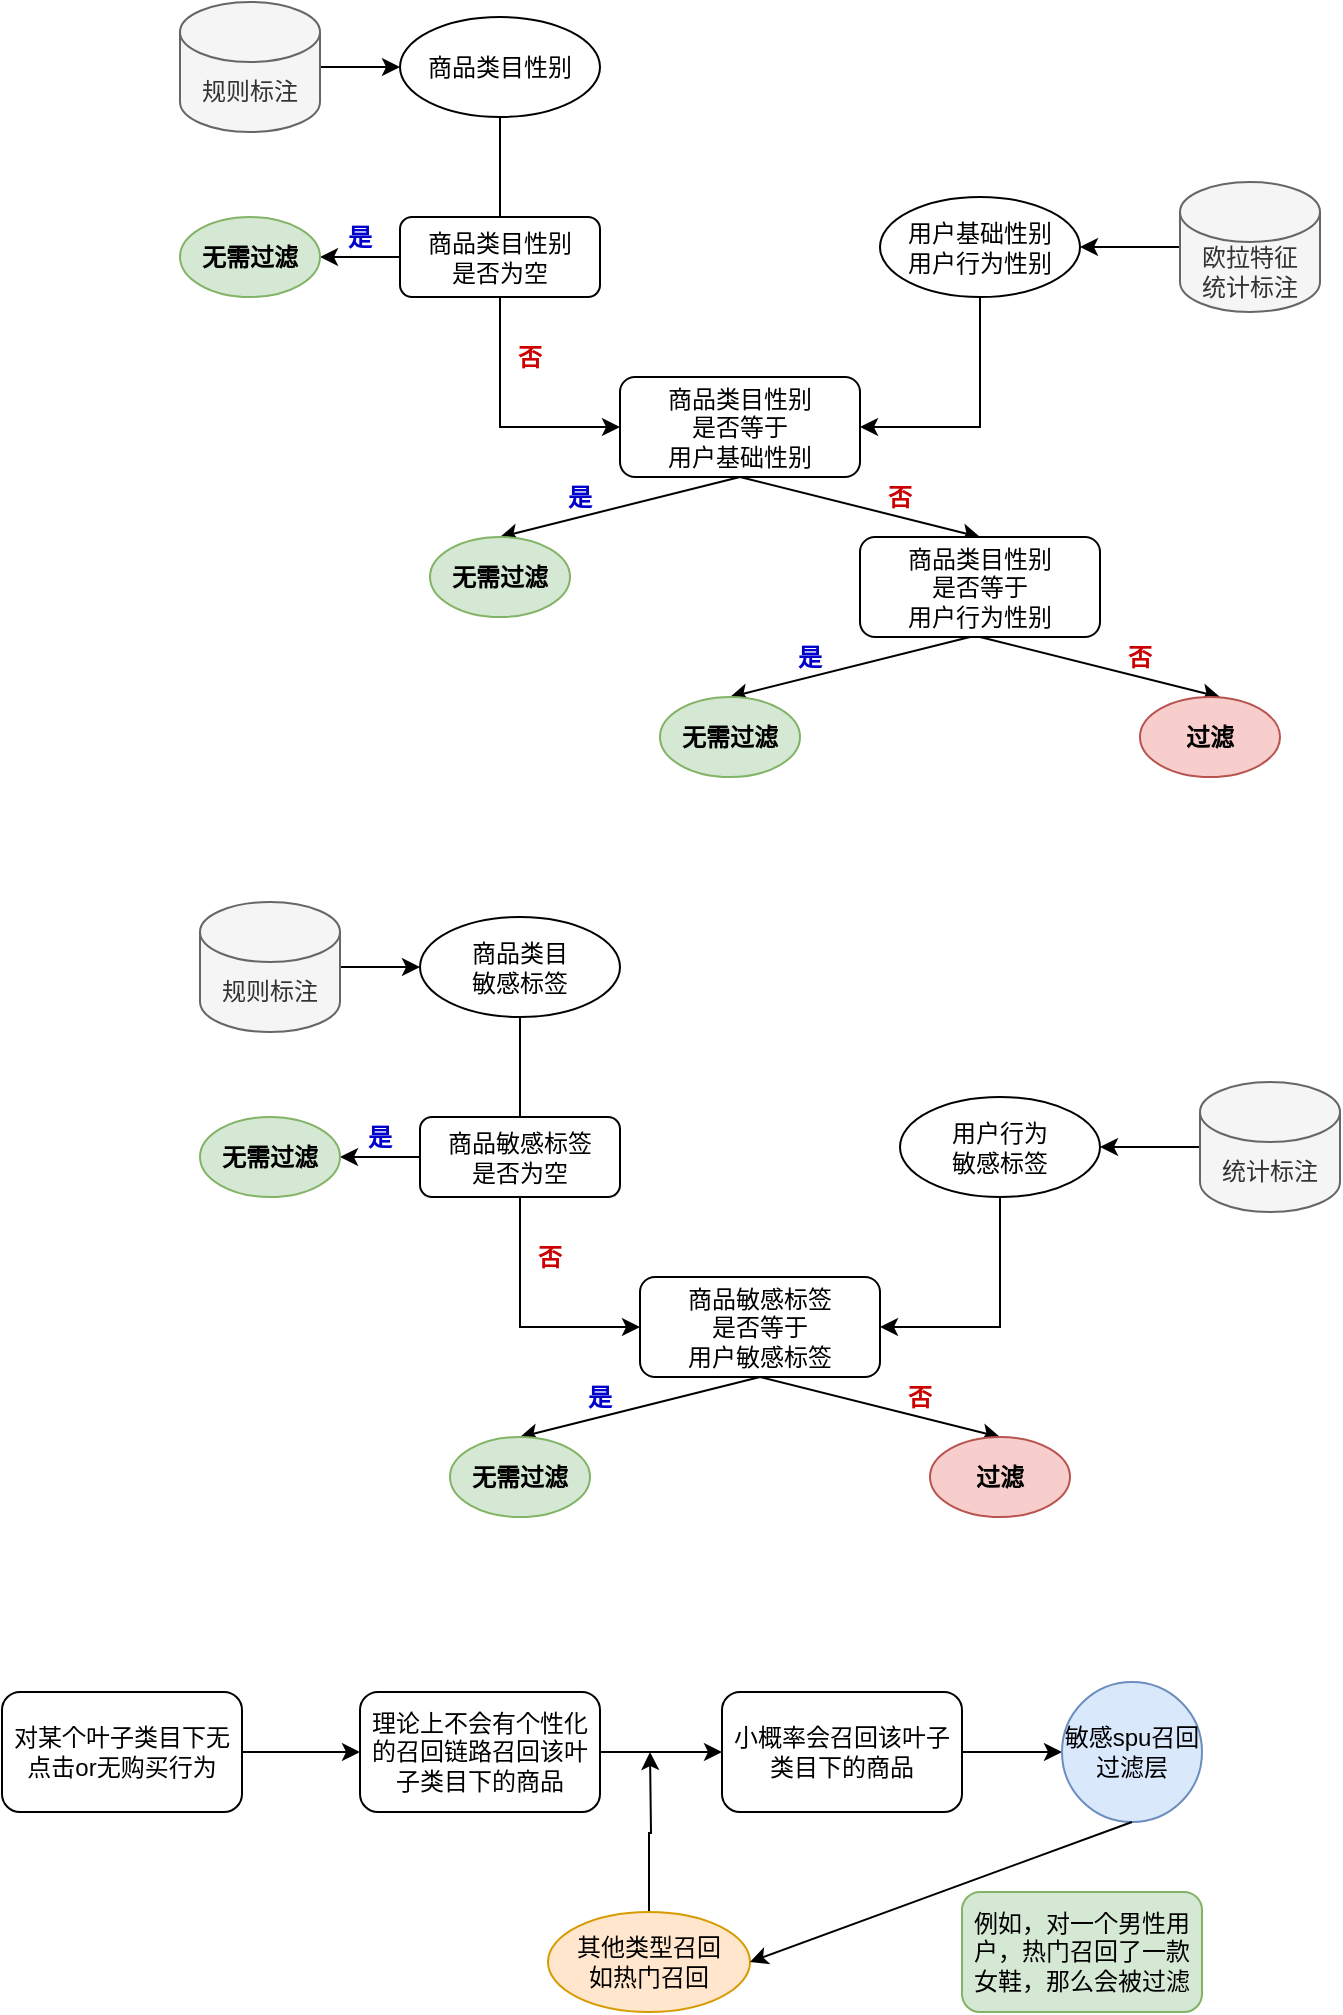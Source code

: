 <mxfile version="14.0.4" type="github">
  <diagram id="fGnJBwWOeE1liqLc3zjZ" name="Page-1">
    <mxGraphModel dx="940" dy="541" grid="1" gridSize="10" guides="1" tooltips="1" connect="1" arrows="1" fold="1" page="1" pageScale="1" pageWidth="827" pageHeight="1169" math="0" shadow="0">
      <root>
        <mxCell id="0" />
        <mxCell id="1" parent="0" />
        <mxCell id="95HC2CYI5oiidkYTNmPj-4" style="edgeStyle=orthogonalEdgeStyle;rounded=0;orthogonalLoop=1;jettySize=auto;html=1;exitX=0.5;exitY=1;exitDx=0;exitDy=0;entryX=0;entryY=0.5;entryDx=0;entryDy=0;" parent="1" source="95HC2CYI5oiidkYTNmPj-1" target="95HC2CYI5oiidkYTNmPj-3" edge="1">
          <mxGeometry relative="1" as="geometry" />
        </mxCell>
        <mxCell id="95HC2CYI5oiidkYTNmPj-1" value="商品类目性别" style="ellipse;whiteSpace=wrap;html=1;" parent="1" vertex="1">
          <mxGeometry x="239" y="67.5" width="100" height="50" as="geometry" />
        </mxCell>
        <mxCell id="95HC2CYI5oiidkYTNmPj-5" style="edgeStyle=orthogonalEdgeStyle;rounded=0;orthogonalLoop=1;jettySize=auto;html=1;exitX=0.5;exitY=1;exitDx=0;exitDy=0;entryX=1;entryY=0.5;entryDx=0;entryDy=0;" parent="1" source="95HC2CYI5oiidkYTNmPj-2" target="95HC2CYI5oiidkYTNmPj-3" edge="1">
          <mxGeometry relative="1" as="geometry" />
        </mxCell>
        <mxCell id="95HC2CYI5oiidkYTNmPj-2" value="用户基础性别&lt;br&gt;用户行为性别" style="ellipse;whiteSpace=wrap;html=1;" parent="1" vertex="1">
          <mxGeometry x="479" y="157.5" width="100" height="50" as="geometry" />
        </mxCell>
        <mxCell id="95HC2CYI5oiidkYTNmPj-3" value="商品类目性别&lt;br&gt;是否等于&lt;br&gt;用户基础性别" style="rounded=1;whiteSpace=wrap;html=1;" parent="1" vertex="1">
          <mxGeometry x="349" y="247.5" width="120" height="50" as="geometry" />
        </mxCell>
        <mxCell id="95HC2CYI5oiidkYTNmPj-7" value="" style="endArrow=classic;html=1;exitX=0.5;exitY=1;exitDx=0;exitDy=0;" parent="1" source="95HC2CYI5oiidkYTNmPj-3" edge="1">
          <mxGeometry width="50" height="50" relative="1" as="geometry">
            <mxPoint x="439" y="347.5" as="sourcePoint" />
            <mxPoint x="289" y="327.5" as="targetPoint" />
          </mxGeometry>
        </mxCell>
        <mxCell id="95HC2CYI5oiidkYTNmPj-8" value="" style="endArrow=classic;html=1;exitX=0.5;exitY=1;exitDx=0;exitDy=0;" parent="1" source="95HC2CYI5oiidkYTNmPj-3" edge="1">
          <mxGeometry width="50" height="50" relative="1" as="geometry">
            <mxPoint x="419" y="307.5" as="sourcePoint" />
            <mxPoint x="529" y="327.5" as="targetPoint" />
          </mxGeometry>
        </mxCell>
        <mxCell id="95HC2CYI5oiidkYTNmPj-10" value="是" style="text;html=1;strokeColor=none;fillColor=none;align=center;verticalAlign=middle;whiteSpace=wrap;rounded=0;fontColor=#0000CC;fontStyle=1" parent="1" vertex="1">
          <mxGeometry x="309" y="297.5" width="40" height="20" as="geometry" />
        </mxCell>
        <mxCell id="95HC2CYI5oiidkYTNmPj-11" value="否" style="text;html=1;strokeColor=none;fillColor=none;align=center;verticalAlign=middle;whiteSpace=wrap;rounded=0;fontStyle=1;fontColor=#CC0000;" parent="1" vertex="1">
          <mxGeometry x="469" y="297.5" width="40" height="20" as="geometry" />
        </mxCell>
        <mxCell id="95HC2CYI5oiidkYTNmPj-12" value="商品类目性别&lt;br&gt;是否等于&lt;br&gt;用户行为性别" style="rounded=1;whiteSpace=wrap;html=1;" parent="1" vertex="1">
          <mxGeometry x="469" y="327.5" width="120" height="50" as="geometry" />
        </mxCell>
        <mxCell id="95HC2CYI5oiidkYTNmPj-13" value="无需过滤" style="ellipse;whiteSpace=wrap;html=1;fontStyle=1;fillColor=#d5e8d4;strokeColor=#82b366;" parent="1" vertex="1">
          <mxGeometry x="254" y="327.5" width="70" height="40" as="geometry" />
        </mxCell>
        <mxCell id="95HC2CYI5oiidkYTNmPj-19" style="edgeStyle=orthogonalEdgeStyle;rounded=0;orthogonalLoop=1;jettySize=auto;html=1;exitX=0;exitY=0.5;exitDx=0;exitDy=0;fontColor=#000000;" parent="1" source="95HC2CYI5oiidkYTNmPj-14" target="95HC2CYI5oiidkYTNmPj-17" edge="1">
          <mxGeometry relative="1" as="geometry" />
        </mxCell>
        <mxCell id="95HC2CYI5oiidkYTNmPj-14" value="商品类目性别&lt;br&gt;是否为空" style="rounded=1;whiteSpace=wrap;html=1;" parent="1" vertex="1">
          <mxGeometry x="239" y="167.5" width="100" height="40" as="geometry" />
        </mxCell>
        <mxCell id="95HC2CYI5oiidkYTNmPj-15" value="否" style="text;html=1;strokeColor=none;fillColor=none;align=center;verticalAlign=middle;whiteSpace=wrap;rounded=0;fontStyle=1;fontColor=#CC0000;" parent="1" vertex="1">
          <mxGeometry x="284" y="227.5" width="40" height="20" as="geometry" />
        </mxCell>
        <mxCell id="95HC2CYI5oiidkYTNmPj-17" value="无需过滤" style="ellipse;whiteSpace=wrap;html=1;fontStyle=1;fillColor=#d5e8d4;strokeColor=#82b366;" parent="1" vertex="1">
          <mxGeometry x="129" y="167.5" width="70" height="40" as="geometry" />
        </mxCell>
        <mxCell id="95HC2CYI5oiidkYTNmPj-21" value="是" style="text;html=1;strokeColor=none;fillColor=none;align=center;verticalAlign=middle;whiteSpace=wrap;rounded=0;fontColor=#0000CC;fontStyle=1" parent="1" vertex="1">
          <mxGeometry x="199" y="167.5" width="40" height="20" as="geometry" />
        </mxCell>
        <mxCell id="95HC2CYI5oiidkYTNmPj-30" style="edgeStyle=orthogonalEdgeStyle;rounded=0;orthogonalLoop=1;jettySize=auto;html=1;exitX=1;exitY=0.5;exitDx=0;exitDy=0;exitPerimeter=0;fontColor=#000000;" parent="1" source="95HC2CYI5oiidkYTNmPj-22" target="95HC2CYI5oiidkYTNmPj-1" edge="1">
          <mxGeometry relative="1" as="geometry" />
        </mxCell>
        <mxCell id="95HC2CYI5oiidkYTNmPj-22" value="规则标注" style="shape=cylinder3;whiteSpace=wrap;html=1;boundedLbl=1;backgroundOutline=1;size=15;fontColor=#333333;fillColor=#f5f5f5;strokeColor=#666666;" parent="1" vertex="1">
          <mxGeometry x="129" y="60" width="70" height="65" as="geometry" />
        </mxCell>
        <mxCell id="95HC2CYI5oiidkYTNmPj-31" style="edgeStyle=orthogonalEdgeStyle;rounded=0;orthogonalLoop=1;jettySize=auto;html=1;exitX=0;exitY=0.5;exitDx=0;exitDy=0;exitPerimeter=0;entryX=1;entryY=0.5;entryDx=0;entryDy=0;fontColor=#000000;" parent="1" source="95HC2CYI5oiidkYTNmPj-23" target="95HC2CYI5oiidkYTNmPj-2" edge="1">
          <mxGeometry relative="1" as="geometry" />
        </mxCell>
        <mxCell id="95HC2CYI5oiidkYTNmPj-23" value="欧拉特征&lt;br&gt;统计标注" style="shape=cylinder3;whiteSpace=wrap;html=1;boundedLbl=1;backgroundOutline=1;size=15;fontColor=#333333;fillColor=#f5f5f5;strokeColor=#666666;" parent="1" vertex="1">
          <mxGeometry x="629" y="150" width="70" height="65" as="geometry" />
        </mxCell>
        <mxCell id="95HC2CYI5oiidkYTNmPj-24" value="" style="endArrow=classic;html=1;" parent="1" edge="1">
          <mxGeometry width="50" height="50" relative="1" as="geometry">
            <mxPoint x="524" y="377.5" as="sourcePoint" />
            <mxPoint x="404" y="407.5" as="targetPoint" />
          </mxGeometry>
        </mxCell>
        <mxCell id="95HC2CYI5oiidkYTNmPj-25" value="是" style="text;html=1;strokeColor=none;fillColor=none;align=center;verticalAlign=middle;whiteSpace=wrap;rounded=0;fontColor=#0000CC;fontStyle=1" parent="1" vertex="1">
          <mxGeometry x="424" y="377.5" width="40" height="20" as="geometry" />
        </mxCell>
        <mxCell id="95HC2CYI5oiidkYTNmPj-26" value="无需过滤" style="ellipse;whiteSpace=wrap;html=1;fontStyle=1;fillColor=#d5e8d4;strokeColor=#82b366;" parent="1" vertex="1">
          <mxGeometry x="369" y="407.5" width="70" height="40" as="geometry" />
        </mxCell>
        <mxCell id="95HC2CYI5oiidkYTNmPj-27" value="" style="endArrow=classic;html=1;exitX=0.5;exitY=1;exitDx=0;exitDy=0;" parent="1" edge="1">
          <mxGeometry width="50" height="50" relative="1" as="geometry">
            <mxPoint x="529" y="377.5" as="sourcePoint" />
            <mxPoint x="649" y="407.5" as="targetPoint" />
          </mxGeometry>
        </mxCell>
        <mxCell id="95HC2CYI5oiidkYTNmPj-28" value="否" style="text;html=1;strokeColor=none;fillColor=none;align=center;verticalAlign=middle;whiteSpace=wrap;rounded=0;fontStyle=1;fontColor=#CC0000;" parent="1" vertex="1">
          <mxGeometry x="589" y="377.5" width="40" height="20" as="geometry" />
        </mxCell>
        <mxCell id="95HC2CYI5oiidkYTNmPj-29" value="过滤" style="ellipse;whiteSpace=wrap;html=1;fontStyle=1;fillColor=#f8cecc;strokeColor=#b85450;" parent="1" vertex="1">
          <mxGeometry x="609" y="407.5" width="70" height="40" as="geometry" />
        </mxCell>
        <mxCell id="rkpEittb46IJz6kNiKrZ-3" style="edgeStyle=orthogonalEdgeStyle;rounded=0;orthogonalLoop=1;jettySize=auto;html=1;exitX=1;exitY=0.5;exitDx=0;exitDy=0;" parent="1" source="rkpEittb46IJz6kNiKrZ-1" target="rkpEittb46IJz6kNiKrZ-2" edge="1">
          <mxGeometry relative="1" as="geometry" />
        </mxCell>
        <mxCell id="rkpEittb46IJz6kNiKrZ-1" value="对某个叶子类目下无点击or无购买行为" style="rounded=1;whiteSpace=wrap;html=1;" parent="1" vertex="1">
          <mxGeometry x="40" y="905" width="120" height="60" as="geometry" />
        </mxCell>
        <mxCell id="rkpEittb46IJz6kNiKrZ-5" style="edgeStyle=orthogonalEdgeStyle;rounded=0;orthogonalLoop=1;jettySize=auto;html=1;exitX=1;exitY=0.5;exitDx=0;exitDy=0;" parent="1" source="rkpEittb46IJz6kNiKrZ-2" target="rkpEittb46IJz6kNiKrZ-4" edge="1">
          <mxGeometry relative="1" as="geometry" />
        </mxCell>
        <mxCell id="rkpEittb46IJz6kNiKrZ-2" value="理论上不会有个性化的召回链路召回该叶子类目下的商品" style="rounded=1;whiteSpace=wrap;html=1;" parent="1" vertex="1">
          <mxGeometry x="219" y="905" width="120" height="60" as="geometry" />
        </mxCell>
        <mxCell id="rkpEittb46IJz6kNiKrZ-12" style="edgeStyle=orthogonalEdgeStyle;rounded=0;orthogonalLoop=1;jettySize=auto;html=1;exitX=1;exitY=0.5;exitDx=0;exitDy=0;entryX=0;entryY=0.5;entryDx=0;entryDy=0;" parent="1" source="rkpEittb46IJz6kNiKrZ-4" target="rkpEittb46IJz6kNiKrZ-11" edge="1">
          <mxGeometry relative="1" as="geometry" />
        </mxCell>
        <mxCell id="rkpEittb46IJz6kNiKrZ-4" value="小概率会召回该叶子类目下的商品" style="rounded=1;whiteSpace=wrap;html=1;" parent="1" vertex="1">
          <mxGeometry x="400" y="905" width="120" height="60" as="geometry" />
        </mxCell>
        <mxCell id="rkpEittb46IJz6kNiKrZ-8" style="edgeStyle=orthogonalEdgeStyle;rounded=0;orthogonalLoop=1;jettySize=auto;html=1;exitX=0.5;exitY=0;exitDx=0;exitDy=0;" parent="1" source="rkpEittb46IJz6kNiKrZ-6" edge="1">
          <mxGeometry relative="1" as="geometry">
            <mxPoint x="364" y="935" as="targetPoint" />
          </mxGeometry>
        </mxCell>
        <mxCell id="rkpEittb46IJz6kNiKrZ-6" value="其他类型召回&lt;br&gt;如热门召回" style="ellipse;whiteSpace=wrap;html=1;fillColor=#ffe6cc;strokeColor=#d79b00;" parent="1" vertex="1">
          <mxGeometry x="313" y="1015" width="101" height="50" as="geometry" />
        </mxCell>
        <mxCell id="rkpEittb46IJz6kNiKrZ-9" value="例如，对一个男性用户，热门召回了一款女鞋，那么会被过滤" style="rounded=1;whiteSpace=wrap;html=1;fillColor=#d5e8d4;strokeColor=#82b366;" parent="1" vertex="1">
          <mxGeometry x="520" y="1005" width="120" height="60" as="geometry" />
        </mxCell>
        <mxCell id="rkpEittb46IJz6kNiKrZ-11" value="敏感spu召回过滤层" style="ellipse;whiteSpace=wrap;html=1;aspect=fixed;fillColor=#dae8fc;strokeColor=#6c8ebf;" parent="1" vertex="1">
          <mxGeometry x="570" y="900" width="70" height="70" as="geometry" />
        </mxCell>
        <mxCell id="rkpEittb46IJz6kNiKrZ-14" value="" style="endArrow=classic;html=1;exitX=0.5;exitY=1;exitDx=0;exitDy=0;entryX=1;entryY=0.5;entryDx=0;entryDy=0;" parent="1" source="rkpEittb46IJz6kNiKrZ-11" target="rkpEittb46IJz6kNiKrZ-6" edge="1">
          <mxGeometry width="50" height="50" relative="1" as="geometry">
            <mxPoint x="710" y="900" as="sourcePoint" />
            <mxPoint x="760" y="850" as="targetPoint" />
          </mxGeometry>
        </mxCell>
        <mxCell id="AvFpVZyCJN2-R_6ehJFH-1" style="edgeStyle=orthogonalEdgeStyle;rounded=0;orthogonalLoop=1;jettySize=auto;html=1;exitX=0.5;exitY=1;exitDx=0;exitDy=0;entryX=0;entryY=0.5;entryDx=0;entryDy=0;" parent="1" source="AvFpVZyCJN2-R_6ehJFH-2" target="AvFpVZyCJN2-R_6ehJFH-5" edge="1">
          <mxGeometry relative="1" as="geometry" />
        </mxCell>
        <mxCell id="AvFpVZyCJN2-R_6ehJFH-2" value="商品类目&lt;br&gt;敏感标签" style="ellipse;whiteSpace=wrap;html=1;" parent="1" vertex="1">
          <mxGeometry x="249" y="517.5" width="100" height="50" as="geometry" />
        </mxCell>
        <mxCell id="AvFpVZyCJN2-R_6ehJFH-3" style="edgeStyle=orthogonalEdgeStyle;rounded=0;orthogonalLoop=1;jettySize=auto;html=1;exitX=0.5;exitY=1;exitDx=0;exitDy=0;entryX=1;entryY=0.5;entryDx=0;entryDy=0;" parent="1" source="AvFpVZyCJN2-R_6ehJFH-4" target="AvFpVZyCJN2-R_6ehJFH-5" edge="1">
          <mxGeometry relative="1" as="geometry" />
        </mxCell>
        <mxCell id="AvFpVZyCJN2-R_6ehJFH-4" value="用户行为&lt;br&gt;敏感标签" style="ellipse;whiteSpace=wrap;html=1;" parent="1" vertex="1">
          <mxGeometry x="489" y="607.5" width="100" height="50" as="geometry" />
        </mxCell>
        <mxCell id="AvFpVZyCJN2-R_6ehJFH-5" value="商品敏感标签&lt;br&gt;是否等于&lt;br&gt;用户敏感标签" style="rounded=1;whiteSpace=wrap;html=1;" parent="1" vertex="1">
          <mxGeometry x="359" y="697.5" width="120" height="50" as="geometry" />
        </mxCell>
        <mxCell id="AvFpVZyCJN2-R_6ehJFH-6" value="" style="endArrow=classic;html=1;exitX=0.5;exitY=1;exitDx=0;exitDy=0;" parent="1" source="AvFpVZyCJN2-R_6ehJFH-5" edge="1">
          <mxGeometry width="50" height="50" relative="1" as="geometry">
            <mxPoint x="449" y="797.5" as="sourcePoint" />
            <mxPoint x="299" y="777.5" as="targetPoint" />
          </mxGeometry>
        </mxCell>
        <mxCell id="AvFpVZyCJN2-R_6ehJFH-7" value="" style="endArrow=classic;html=1;exitX=0.5;exitY=1;exitDx=0;exitDy=0;" parent="1" source="AvFpVZyCJN2-R_6ehJFH-5" edge="1">
          <mxGeometry width="50" height="50" relative="1" as="geometry">
            <mxPoint x="429" y="757.5" as="sourcePoint" />
            <mxPoint x="539" y="777.5" as="targetPoint" />
          </mxGeometry>
        </mxCell>
        <mxCell id="AvFpVZyCJN2-R_6ehJFH-8" value="是" style="text;html=1;strokeColor=none;fillColor=none;align=center;verticalAlign=middle;whiteSpace=wrap;rounded=0;fontColor=#0000CC;fontStyle=1" parent="1" vertex="1">
          <mxGeometry x="319" y="747.5" width="40" height="20" as="geometry" />
        </mxCell>
        <mxCell id="AvFpVZyCJN2-R_6ehJFH-9" value="否" style="text;html=1;strokeColor=none;fillColor=none;align=center;verticalAlign=middle;whiteSpace=wrap;rounded=0;fontStyle=1;fontColor=#CC0000;" parent="1" vertex="1">
          <mxGeometry x="479" y="747.5" width="40" height="20" as="geometry" />
        </mxCell>
        <mxCell id="AvFpVZyCJN2-R_6ehJFH-11" value="无需过滤" style="ellipse;whiteSpace=wrap;html=1;fontStyle=1;fillColor=#d5e8d4;strokeColor=#82b366;" parent="1" vertex="1">
          <mxGeometry x="264" y="777.5" width="70" height="40" as="geometry" />
        </mxCell>
        <mxCell id="AvFpVZyCJN2-R_6ehJFH-12" style="edgeStyle=orthogonalEdgeStyle;rounded=0;orthogonalLoop=1;jettySize=auto;html=1;exitX=0;exitY=0.5;exitDx=0;exitDy=0;fontColor=#000000;" parent="1" source="AvFpVZyCJN2-R_6ehJFH-13" target="AvFpVZyCJN2-R_6ehJFH-15" edge="1">
          <mxGeometry relative="1" as="geometry" />
        </mxCell>
        <mxCell id="AvFpVZyCJN2-R_6ehJFH-13" value="商品敏感标签&lt;br&gt;是否为空" style="rounded=1;whiteSpace=wrap;html=1;" parent="1" vertex="1">
          <mxGeometry x="249" y="617.5" width="100" height="40" as="geometry" />
        </mxCell>
        <mxCell id="AvFpVZyCJN2-R_6ehJFH-14" value="否" style="text;html=1;strokeColor=none;fillColor=none;align=center;verticalAlign=middle;whiteSpace=wrap;rounded=0;fontStyle=1;fontColor=#CC0000;" parent="1" vertex="1">
          <mxGeometry x="294" y="677.5" width="40" height="20" as="geometry" />
        </mxCell>
        <mxCell id="AvFpVZyCJN2-R_6ehJFH-15" value="无需过滤" style="ellipse;whiteSpace=wrap;html=1;fontStyle=1;fillColor=#d5e8d4;strokeColor=#82b366;" parent="1" vertex="1">
          <mxGeometry x="139" y="617.5" width="70" height="40" as="geometry" />
        </mxCell>
        <mxCell id="AvFpVZyCJN2-R_6ehJFH-16" value="是" style="text;html=1;strokeColor=none;fillColor=none;align=center;verticalAlign=middle;whiteSpace=wrap;rounded=0;fontColor=#0000CC;fontStyle=1" parent="1" vertex="1">
          <mxGeometry x="209" y="617.5" width="40" height="20" as="geometry" />
        </mxCell>
        <mxCell id="AvFpVZyCJN2-R_6ehJFH-17" style="edgeStyle=orthogonalEdgeStyle;rounded=0;orthogonalLoop=1;jettySize=auto;html=1;exitX=1;exitY=0.5;exitDx=0;exitDy=0;exitPerimeter=0;fontColor=#000000;" parent="1" source="AvFpVZyCJN2-R_6ehJFH-18" target="AvFpVZyCJN2-R_6ehJFH-2" edge="1">
          <mxGeometry relative="1" as="geometry" />
        </mxCell>
        <mxCell id="AvFpVZyCJN2-R_6ehJFH-18" value="规则标注" style="shape=cylinder3;whiteSpace=wrap;html=1;boundedLbl=1;backgroundOutline=1;size=15;fontColor=#333333;fillColor=#f5f5f5;strokeColor=#666666;" parent="1" vertex="1">
          <mxGeometry x="139" y="510" width="70" height="65" as="geometry" />
        </mxCell>
        <mxCell id="AvFpVZyCJN2-R_6ehJFH-19" style="edgeStyle=orthogonalEdgeStyle;rounded=0;orthogonalLoop=1;jettySize=auto;html=1;exitX=0;exitY=0.5;exitDx=0;exitDy=0;exitPerimeter=0;entryX=1;entryY=0.5;entryDx=0;entryDy=0;fontColor=#000000;" parent="1" source="AvFpVZyCJN2-R_6ehJFH-20" target="AvFpVZyCJN2-R_6ehJFH-4" edge="1">
          <mxGeometry relative="1" as="geometry" />
        </mxCell>
        <mxCell id="AvFpVZyCJN2-R_6ehJFH-20" value="统计标注" style="shape=cylinder3;whiteSpace=wrap;html=1;boundedLbl=1;backgroundOutline=1;size=15;fontColor=#333333;fillColor=#f5f5f5;strokeColor=#666666;" parent="1" vertex="1">
          <mxGeometry x="639" y="600" width="70" height="65" as="geometry" />
        </mxCell>
        <mxCell id="AvFpVZyCJN2-R_6ehJFH-26" value="过滤" style="ellipse;whiteSpace=wrap;html=1;fontStyle=1;fillColor=#f8cecc;strokeColor=#b85450;" parent="1" vertex="1">
          <mxGeometry x="504" y="777.5" width="70" height="40" as="geometry" />
        </mxCell>
      </root>
    </mxGraphModel>
  </diagram>
</mxfile>

